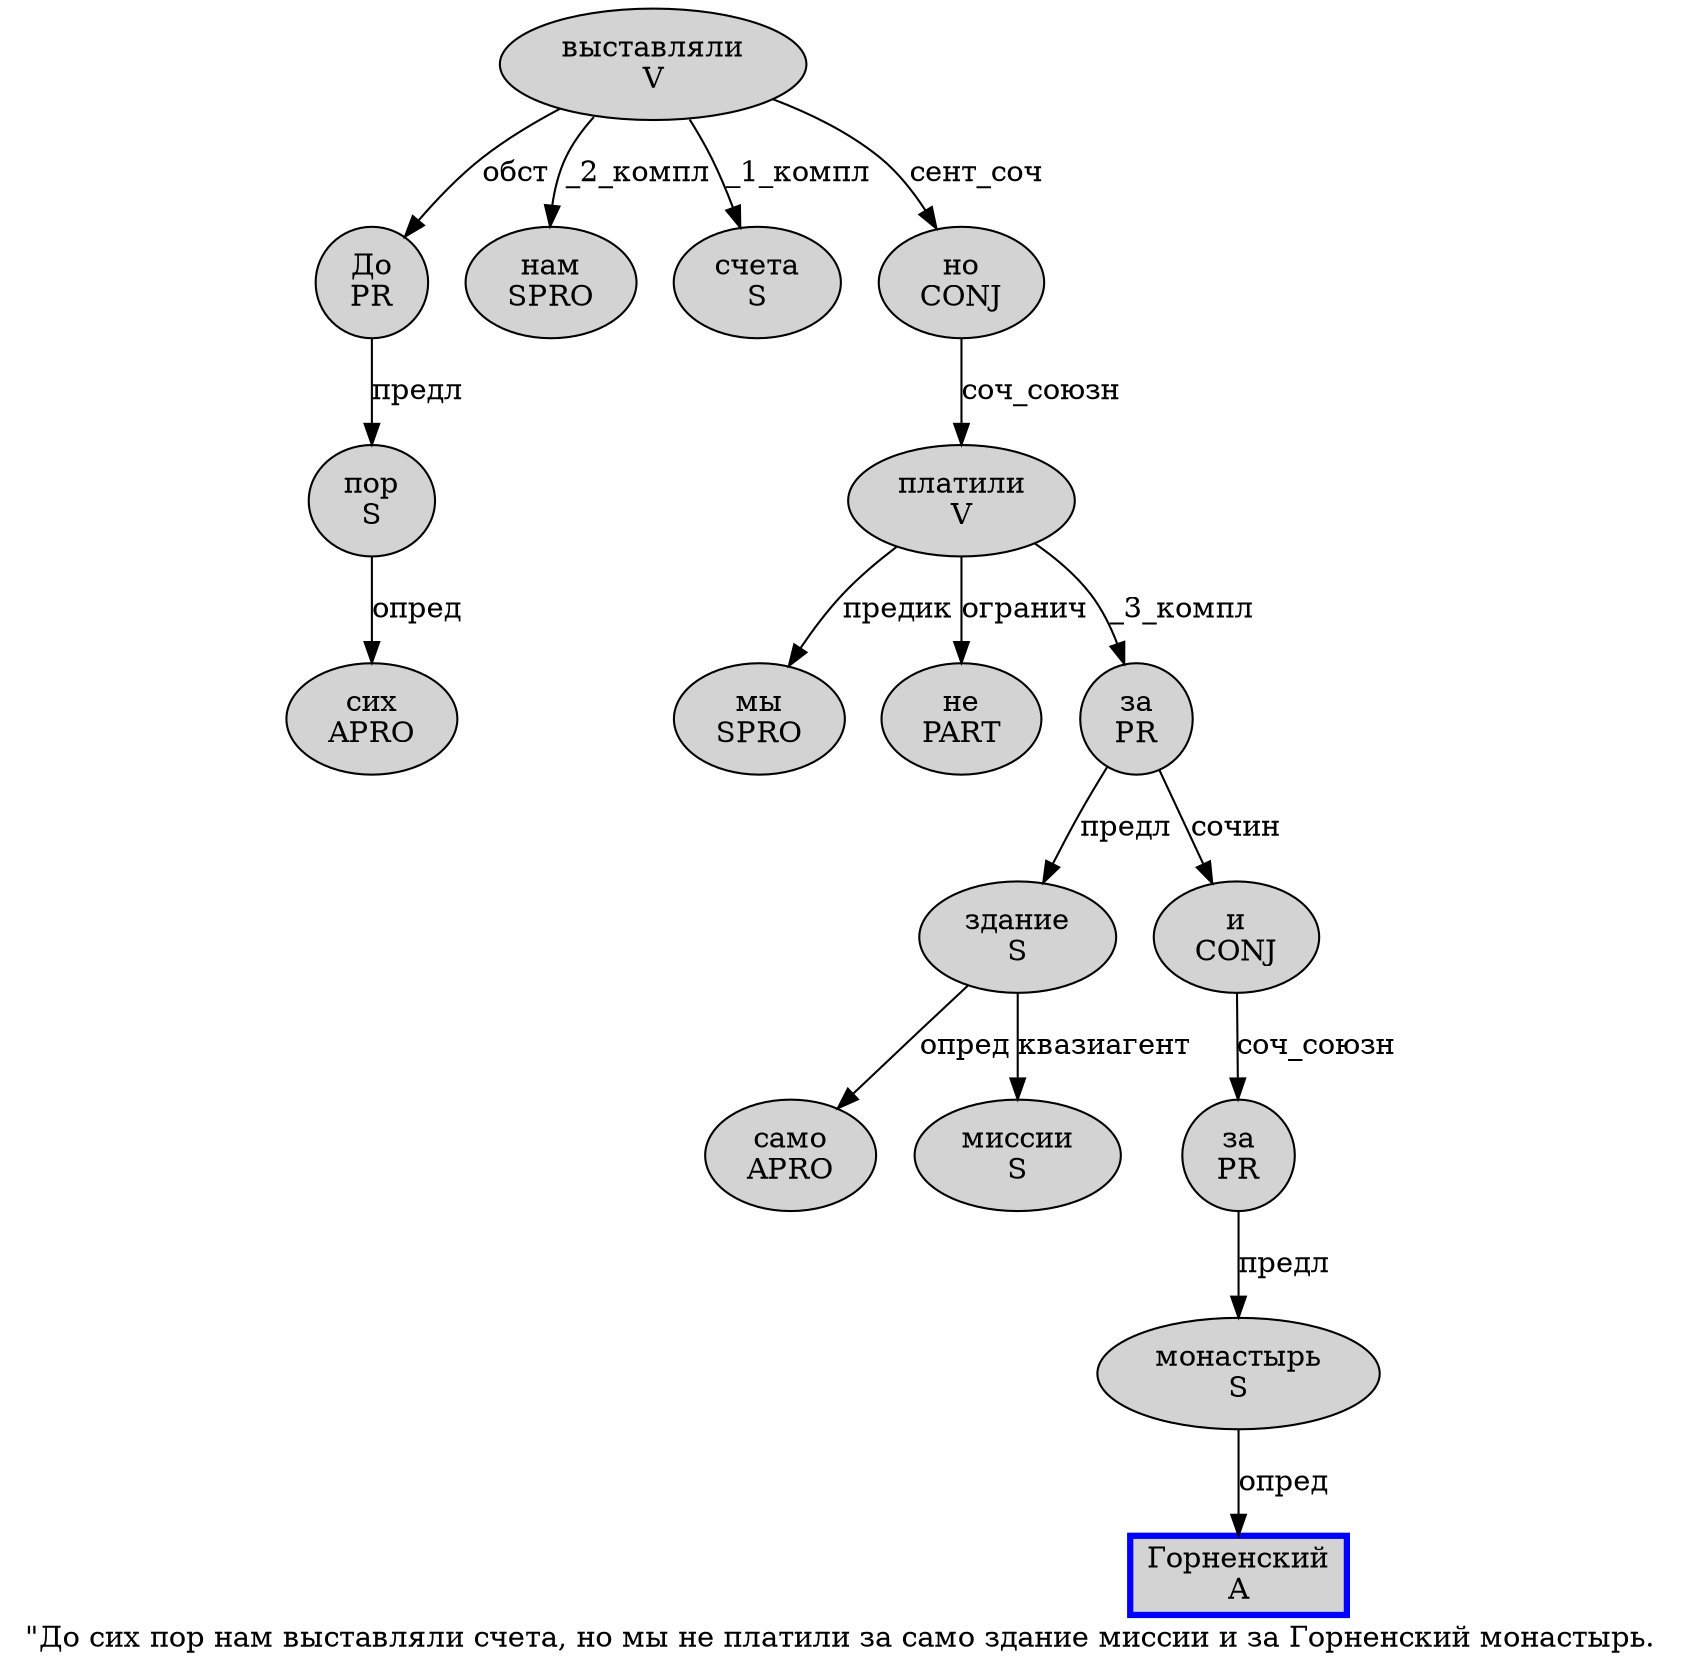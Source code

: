 digraph SENTENCE_47 {
	graph [label="\"До сих пор нам выставляли счета, но мы не платили за само здание миссии и за Горненский монастырь."]
	node [style=filled]
		1 [label="До
PR" color="" fillcolor=lightgray penwidth=1 shape=ellipse]
		2 [label="сих
APRO" color="" fillcolor=lightgray penwidth=1 shape=ellipse]
		3 [label="пор
S" color="" fillcolor=lightgray penwidth=1 shape=ellipse]
		4 [label="нам
SPRO" color="" fillcolor=lightgray penwidth=1 shape=ellipse]
		5 [label="выставляли
V" color="" fillcolor=lightgray penwidth=1 shape=ellipse]
		6 [label="счета
S" color="" fillcolor=lightgray penwidth=1 shape=ellipse]
		8 [label="но
CONJ" color="" fillcolor=lightgray penwidth=1 shape=ellipse]
		9 [label="мы
SPRO" color="" fillcolor=lightgray penwidth=1 shape=ellipse]
		10 [label="не
PART" color="" fillcolor=lightgray penwidth=1 shape=ellipse]
		11 [label="платили
V" color="" fillcolor=lightgray penwidth=1 shape=ellipse]
		12 [label="за
PR" color="" fillcolor=lightgray penwidth=1 shape=ellipse]
		13 [label="само
APRO" color="" fillcolor=lightgray penwidth=1 shape=ellipse]
		14 [label="здание
S" color="" fillcolor=lightgray penwidth=1 shape=ellipse]
		15 [label="миссии
S" color="" fillcolor=lightgray penwidth=1 shape=ellipse]
		16 [label="и
CONJ" color="" fillcolor=lightgray penwidth=1 shape=ellipse]
		17 [label="за
PR" color="" fillcolor=lightgray penwidth=1 shape=ellipse]
		18 [label="Горненский
A" color=blue fillcolor=lightgray penwidth=3 shape=box]
		19 [label="монастырь
S" color="" fillcolor=lightgray penwidth=1 shape=ellipse]
			5 -> 1 [label="обст"]
			5 -> 4 [label="_2_компл"]
			5 -> 6 [label="_1_компл"]
			5 -> 8 [label="сент_соч"]
			17 -> 19 [label="предл"]
			12 -> 14 [label="предл"]
			12 -> 16 [label="сочин"]
			14 -> 13 [label="опред"]
			14 -> 15 [label="квазиагент"]
			11 -> 9 [label="предик"]
			11 -> 10 [label="огранич"]
			11 -> 12 [label="_3_компл"]
			1 -> 3 [label="предл"]
			8 -> 11 [label="соч_союзн"]
			3 -> 2 [label="опред"]
			19 -> 18 [label="опред"]
			16 -> 17 [label="соч_союзн"]
}